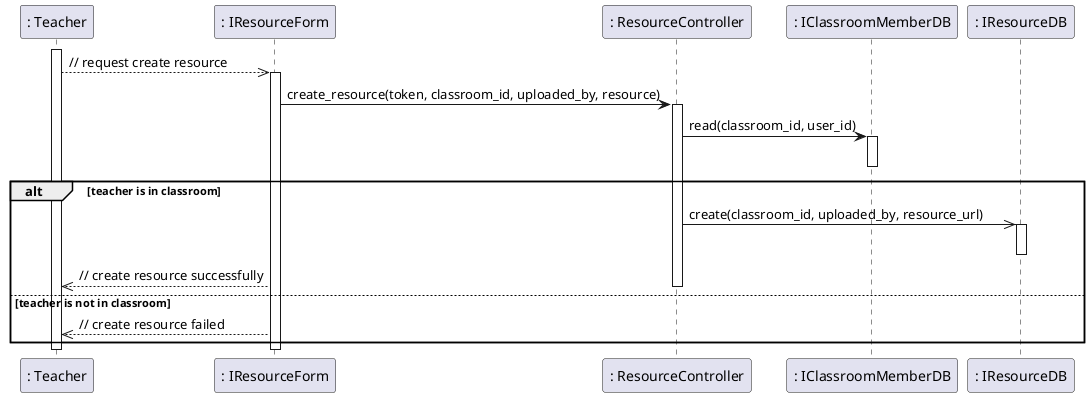 @startuml createResource

activate ": Teacher"

": Teacher" -->> ": IResourceForm": // request create resource
activate ": IResourceForm"
": IResourceForm" -> ": ResourceController": create_resource(token, classroom_id, uploaded_by, resource)

activate ": ResourceController"
": ResourceController" -> ": IClassroomMemberDB": read(classroom_id, user_id)
activate ": IClassroomMemberDB"
deactivate ": IClassroomMemberDB"
alt teacher is in classroom
    ": ResourceController" ->> ": IResourceDB": create(classroom_id, uploaded_by, resource_url)
    activate ": IResourceDB"
    deactivate ": IResourceDB"
    ": IResourceForm" -->> ": Teacher": // create resource successfully
else teacher is not in classroom
    deactivate ": ResourceController"
    ": IResourceForm" -->> ": Teacher": // create resource failed
end

deactivate ": Teacher"
deactivate ": IResourceForm"


@enduml